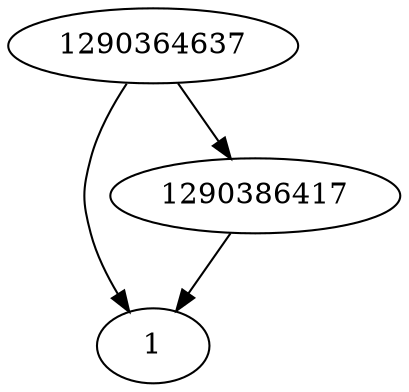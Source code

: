 strict digraph  {
1290364637;
1;
1290386417;
1290364637 -> 1;
1290364637 -> 1290386417;
1290386417 -> 1;
}
